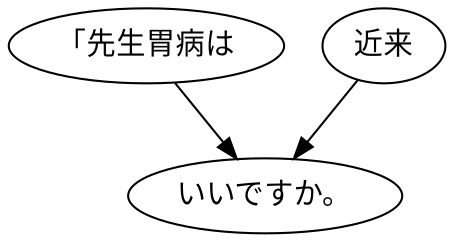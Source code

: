 digraph graph8935 {
	node0 [label="「先生胃病は"];
	node1 [label="近来"];
	node2 [label="いいですか。"];
	node0 -> node2;
	node1 -> node2;
}
